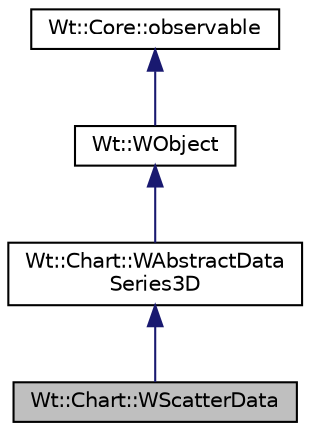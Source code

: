 digraph "Wt::Chart::WScatterData"
{
 // LATEX_PDF_SIZE
  edge [fontname="Helvetica",fontsize="10",labelfontname="Helvetica",labelfontsize="10"];
  node [fontname="Helvetica",fontsize="10",shape=record];
  Node1 [label="Wt::Chart::WScatterData",height=0.2,width=0.4,color="black", fillcolor="grey75", style="filled", fontcolor="black",tooltip="Class representing a collection of points for on a 3D chart."];
  Node2 -> Node1 [dir="back",color="midnightblue",fontsize="10",style="solid",fontname="Helvetica"];
  Node2 [label="Wt::Chart::WAbstractData\lSeries3D",height=0.2,width=0.4,color="black", fillcolor="white", style="filled",URL="$classWt_1_1Chart_1_1WAbstractDataSeries3D.html",tooltip="Abstract base class for dataseries that can be drawn on a WCartesian3DChart."];
  Node3 -> Node2 [dir="back",color="midnightblue",fontsize="10",style="solid",fontname="Helvetica"];
  Node3 [label="Wt::WObject",height=0.2,width=0.4,color="black", fillcolor="white", style="filled",URL="$classWt_1_1WObject.html",tooltip="A base class for objects that participate in the signal/slot system."];
  Node4 -> Node3 [dir="back",color="midnightblue",fontsize="10",style="solid",fontname="Helvetica"];
  Node4 [label="Wt::Core::observable",height=0.2,width=0.4,color="black", fillcolor="white", style="filled",URL="$classWt_1_1Core_1_1observable.html",tooltip="A base class for objects whose life-time can be tracked."];
}
